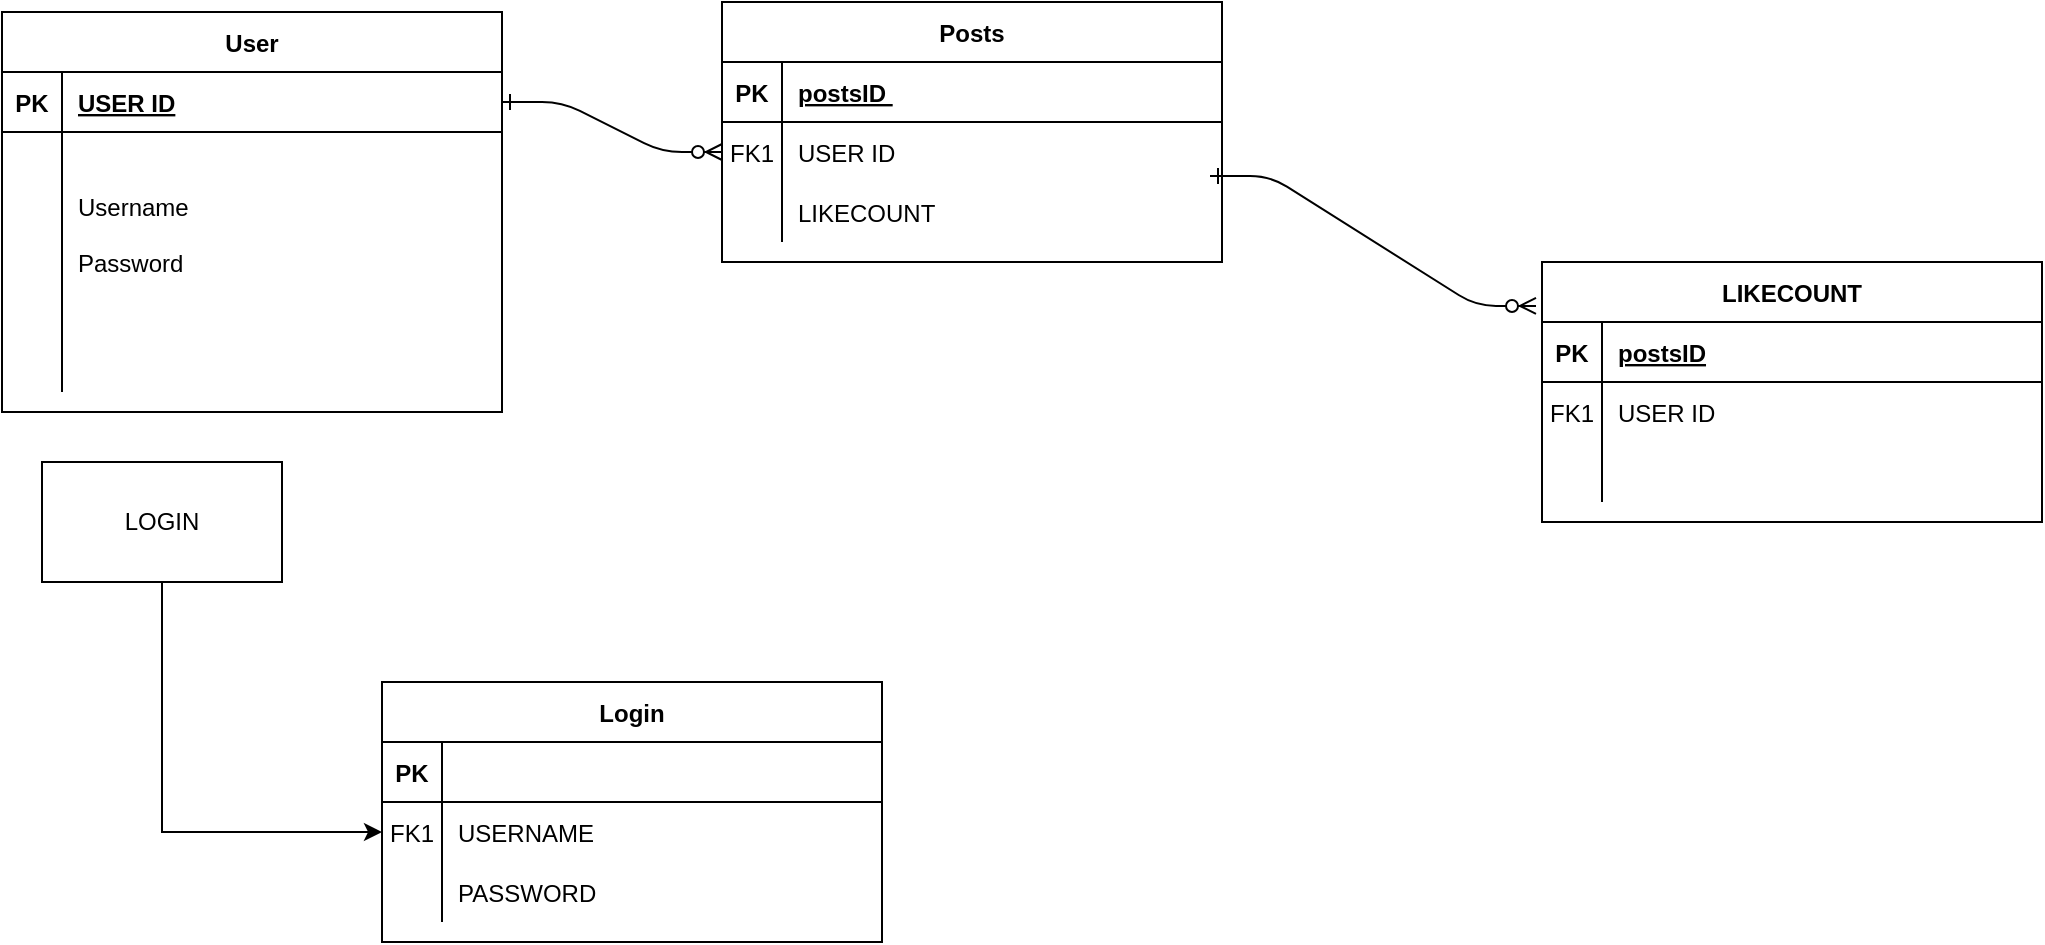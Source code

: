 <mxfile version="26.1.3">
  <diagram id="R2lEEEUBdFMjLlhIrx00" name="Page-1">
    <mxGraphModel dx="1426" dy="789" grid="1" gridSize="10" guides="1" tooltips="1" connect="1" arrows="1" fold="1" page="1" pageScale="1" pageWidth="850" pageHeight="1100" math="0" shadow="0" extFonts="Permanent Marker^https://fonts.googleapis.com/css?family=Permanent+Marker">
      <root>
        <mxCell id="0" />
        <mxCell id="1" parent="0" />
        <mxCell id="AVuHFt9B8GF5KurUxvbE-1" value="" style="edgeStyle=entityRelationEdgeStyle;endArrow=ERzeroToMany;startArrow=ERone;endFill=1;startFill=0;" edge="1" parent="1" source="AVuHFt9B8GF5KurUxvbE-24" target="AVuHFt9B8GF5KurUxvbE-7">
          <mxGeometry width="100" height="100" relative="1" as="geometry">
            <mxPoint x="340" y="720" as="sourcePoint" />
            <mxPoint x="440" y="620" as="targetPoint" />
          </mxGeometry>
        </mxCell>
        <mxCell id="AVuHFt9B8GF5KurUxvbE-2" value="" style="edgeStyle=entityRelationEdgeStyle;endArrow=ERzeroToMany;startArrow=ERone;endFill=1;startFill=0;entryX=-0.012;entryY=0.169;entryDx=0;entryDy=0;entryPerimeter=0;exitX=0.976;exitY=-0.1;exitDx=0;exitDy=0;exitPerimeter=0;" edge="1" parent="1" source="AVuHFt9B8GF5KurUxvbE-10" target="AVuHFt9B8GF5KurUxvbE-13">
          <mxGeometry width="100" height="100" relative="1" as="geometry">
            <mxPoint x="670" y="170" as="sourcePoint" />
            <mxPoint x="700" y="420" as="targetPoint" />
          </mxGeometry>
        </mxCell>
        <mxCell id="AVuHFt9B8GF5KurUxvbE-3" value="Posts" style="shape=table;startSize=30;container=1;collapsible=1;childLayout=tableLayout;fixedRows=1;rowLines=0;fontStyle=1;align=center;resizeLast=1;" vertex="1" parent="1">
          <mxGeometry x="400" y="80" width="250" height="130" as="geometry" />
        </mxCell>
        <mxCell id="AVuHFt9B8GF5KurUxvbE-4" value="" style="shape=partialRectangle;collapsible=0;dropTarget=0;pointerEvents=0;fillColor=none;points=[[0,0.5],[1,0.5]];portConstraint=eastwest;top=0;left=0;right=0;bottom=1;" vertex="1" parent="AVuHFt9B8GF5KurUxvbE-3">
          <mxGeometry y="30" width="250" height="30" as="geometry" />
        </mxCell>
        <mxCell id="AVuHFt9B8GF5KurUxvbE-5" value="PK" style="shape=partialRectangle;overflow=hidden;connectable=0;fillColor=none;top=0;left=0;bottom=0;right=0;fontStyle=1;" vertex="1" parent="AVuHFt9B8GF5KurUxvbE-4">
          <mxGeometry width="30" height="30" as="geometry">
            <mxRectangle width="30" height="30" as="alternateBounds" />
          </mxGeometry>
        </mxCell>
        <mxCell id="AVuHFt9B8GF5KurUxvbE-6" value="postsID " style="shape=partialRectangle;overflow=hidden;connectable=0;fillColor=none;top=0;left=0;bottom=0;right=0;align=left;spacingLeft=6;fontStyle=5;" vertex="1" parent="AVuHFt9B8GF5KurUxvbE-4">
          <mxGeometry x="30" width="220" height="30" as="geometry">
            <mxRectangle width="220" height="30" as="alternateBounds" />
          </mxGeometry>
        </mxCell>
        <mxCell id="AVuHFt9B8GF5KurUxvbE-7" value="" style="shape=partialRectangle;collapsible=0;dropTarget=0;pointerEvents=0;fillColor=none;points=[[0,0.5],[1,0.5]];portConstraint=eastwest;top=0;left=0;right=0;bottom=0;" vertex="1" parent="AVuHFt9B8GF5KurUxvbE-3">
          <mxGeometry y="60" width="250" height="30" as="geometry" />
        </mxCell>
        <mxCell id="AVuHFt9B8GF5KurUxvbE-8" value="FK1" style="shape=partialRectangle;overflow=hidden;connectable=0;fillColor=none;top=0;left=0;bottom=0;right=0;" vertex="1" parent="AVuHFt9B8GF5KurUxvbE-7">
          <mxGeometry width="30" height="30" as="geometry">
            <mxRectangle width="30" height="30" as="alternateBounds" />
          </mxGeometry>
        </mxCell>
        <mxCell id="AVuHFt9B8GF5KurUxvbE-9" value="USER ID" style="shape=partialRectangle;overflow=hidden;connectable=0;fillColor=none;top=0;left=0;bottom=0;right=0;align=left;spacingLeft=6;" vertex="1" parent="AVuHFt9B8GF5KurUxvbE-7">
          <mxGeometry x="30" width="220" height="30" as="geometry">
            <mxRectangle width="220" height="30" as="alternateBounds" />
          </mxGeometry>
        </mxCell>
        <mxCell id="AVuHFt9B8GF5KurUxvbE-10" value="" style="shape=partialRectangle;collapsible=0;dropTarget=0;pointerEvents=0;fillColor=none;points=[[0,0.5],[1,0.5]];portConstraint=eastwest;top=0;left=0;right=0;bottom=0;" vertex="1" parent="AVuHFt9B8GF5KurUxvbE-3">
          <mxGeometry y="90" width="250" height="30" as="geometry" />
        </mxCell>
        <mxCell id="AVuHFt9B8GF5KurUxvbE-11" value="" style="shape=partialRectangle;overflow=hidden;connectable=0;fillColor=none;top=0;left=0;bottom=0;right=0;" vertex="1" parent="AVuHFt9B8GF5KurUxvbE-10">
          <mxGeometry width="30" height="30" as="geometry">
            <mxRectangle width="30" height="30" as="alternateBounds" />
          </mxGeometry>
        </mxCell>
        <mxCell id="AVuHFt9B8GF5KurUxvbE-12" value="LIKECOUNT" style="shape=partialRectangle;overflow=hidden;connectable=0;fillColor=none;top=0;left=0;bottom=0;right=0;align=left;spacingLeft=6;" vertex="1" parent="AVuHFt9B8GF5KurUxvbE-10">
          <mxGeometry x="30" width="220" height="30" as="geometry">
            <mxRectangle width="220" height="30" as="alternateBounds" />
          </mxGeometry>
        </mxCell>
        <mxCell id="AVuHFt9B8GF5KurUxvbE-13" value="LIKECOUNT" style="shape=table;startSize=30;container=1;collapsible=1;childLayout=tableLayout;fixedRows=1;rowLines=0;fontStyle=1;align=center;resizeLast=1;" vertex="1" parent="1">
          <mxGeometry x="810" y="210" width="250" height="130" as="geometry" />
        </mxCell>
        <mxCell id="AVuHFt9B8GF5KurUxvbE-14" value="" style="shape=partialRectangle;collapsible=0;dropTarget=0;pointerEvents=0;fillColor=none;points=[[0,0.5],[1,0.5]];portConstraint=eastwest;top=0;left=0;right=0;bottom=1;" vertex="1" parent="AVuHFt9B8GF5KurUxvbE-13">
          <mxGeometry y="30" width="250" height="30" as="geometry" />
        </mxCell>
        <mxCell id="AVuHFt9B8GF5KurUxvbE-15" value="PK" style="shape=partialRectangle;overflow=hidden;connectable=0;fillColor=none;top=0;left=0;bottom=0;right=0;fontStyle=1;" vertex="1" parent="AVuHFt9B8GF5KurUxvbE-14">
          <mxGeometry width="30" height="30" as="geometry">
            <mxRectangle width="30" height="30" as="alternateBounds" />
          </mxGeometry>
        </mxCell>
        <mxCell id="AVuHFt9B8GF5KurUxvbE-16" value="postsID" style="shape=partialRectangle;overflow=hidden;connectable=0;fillColor=none;top=0;left=0;bottom=0;right=0;align=left;spacingLeft=6;fontStyle=5;" vertex="1" parent="AVuHFt9B8GF5KurUxvbE-14">
          <mxGeometry x="30" width="220" height="30" as="geometry">
            <mxRectangle width="220" height="30" as="alternateBounds" />
          </mxGeometry>
        </mxCell>
        <mxCell id="AVuHFt9B8GF5KurUxvbE-17" value="" style="shape=partialRectangle;collapsible=0;dropTarget=0;pointerEvents=0;fillColor=none;points=[[0,0.5],[1,0.5]];portConstraint=eastwest;top=0;left=0;right=0;bottom=0;" vertex="1" parent="AVuHFt9B8GF5KurUxvbE-13">
          <mxGeometry y="60" width="250" height="30" as="geometry" />
        </mxCell>
        <mxCell id="AVuHFt9B8GF5KurUxvbE-18" value="FK1" style="shape=partialRectangle;overflow=hidden;connectable=0;fillColor=none;top=0;left=0;bottom=0;right=0;" vertex="1" parent="AVuHFt9B8GF5KurUxvbE-17">
          <mxGeometry width="30" height="30" as="geometry">
            <mxRectangle width="30" height="30" as="alternateBounds" />
          </mxGeometry>
        </mxCell>
        <mxCell id="AVuHFt9B8GF5KurUxvbE-19" value="USER ID" style="shape=partialRectangle;overflow=hidden;connectable=0;fillColor=none;top=0;left=0;bottom=0;right=0;align=left;spacingLeft=6;" vertex="1" parent="AVuHFt9B8GF5KurUxvbE-17">
          <mxGeometry x="30" width="220" height="30" as="geometry">
            <mxRectangle width="220" height="30" as="alternateBounds" />
          </mxGeometry>
        </mxCell>
        <mxCell id="AVuHFt9B8GF5KurUxvbE-20" value="" style="shape=partialRectangle;collapsible=0;dropTarget=0;pointerEvents=0;fillColor=none;points=[[0,0.5],[1,0.5]];portConstraint=eastwest;top=0;left=0;right=0;bottom=0;" vertex="1" parent="AVuHFt9B8GF5KurUxvbE-13">
          <mxGeometry y="90" width="250" height="30" as="geometry" />
        </mxCell>
        <mxCell id="AVuHFt9B8GF5KurUxvbE-21" value="" style="shape=partialRectangle;overflow=hidden;connectable=0;fillColor=none;top=0;left=0;bottom=0;right=0;" vertex="1" parent="AVuHFt9B8GF5KurUxvbE-20">
          <mxGeometry width="30" height="30" as="geometry">
            <mxRectangle width="30" height="30" as="alternateBounds" />
          </mxGeometry>
        </mxCell>
        <mxCell id="AVuHFt9B8GF5KurUxvbE-22" value="" style="shape=partialRectangle;overflow=hidden;connectable=0;fillColor=none;top=0;left=0;bottom=0;right=0;align=left;spacingLeft=6;" vertex="1" parent="AVuHFt9B8GF5KurUxvbE-20">
          <mxGeometry x="30" width="220" height="30" as="geometry">
            <mxRectangle width="220" height="30" as="alternateBounds" />
          </mxGeometry>
        </mxCell>
        <mxCell id="AVuHFt9B8GF5KurUxvbE-23" value="User" style="shape=table;startSize=30;container=1;collapsible=1;childLayout=tableLayout;fixedRows=1;rowLines=0;fontStyle=1;align=center;resizeLast=1;" vertex="1" parent="1">
          <mxGeometry x="40" y="85" width="250" height="200" as="geometry" />
        </mxCell>
        <mxCell id="AVuHFt9B8GF5KurUxvbE-24" value="" style="shape=partialRectangle;collapsible=0;dropTarget=0;pointerEvents=0;fillColor=none;points=[[0,0.5],[1,0.5]];portConstraint=eastwest;top=0;left=0;right=0;bottom=1;" vertex="1" parent="AVuHFt9B8GF5KurUxvbE-23">
          <mxGeometry y="30" width="250" height="30" as="geometry" />
        </mxCell>
        <mxCell id="AVuHFt9B8GF5KurUxvbE-25" value="PK" style="shape=partialRectangle;overflow=hidden;connectable=0;fillColor=none;top=0;left=0;bottom=0;right=0;fontStyle=1;" vertex="1" parent="AVuHFt9B8GF5KurUxvbE-24">
          <mxGeometry width="30" height="30" as="geometry">
            <mxRectangle width="30" height="30" as="alternateBounds" />
          </mxGeometry>
        </mxCell>
        <mxCell id="AVuHFt9B8GF5KurUxvbE-26" value="USER ID" style="shape=partialRectangle;overflow=hidden;connectable=0;fillColor=none;top=0;left=0;bottom=0;right=0;align=left;spacingLeft=6;fontStyle=5;" vertex="1" parent="AVuHFt9B8GF5KurUxvbE-24">
          <mxGeometry x="30" width="220" height="30" as="geometry">
            <mxRectangle width="220" height="30" as="alternateBounds" />
          </mxGeometry>
        </mxCell>
        <mxCell id="AVuHFt9B8GF5KurUxvbE-27" value="" style="shape=partialRectangle;collapsible=0;dropTarget=0;pointerEvents=0;fillColor=none;points=[[0,0.5],[1,0.5]];portConstraint=eastwest;top=0;left=0;right=0;bottom=0;" vertex="1" parent="AVuHFt9B8GF5KurUxvbE-23">
          <mxGeometry y="60" width="250" height="130" as="geometry" />
        </mxCell>
        <mxCell id="AVuHFt9B8GF5KurUxvbE-28" value="" style="shape=partialRectangle;overflow=hidden;connectable=0;fillColor=none;top=0;left=0;bottom=0;right=0;" vertex="1" parent="AVuHFt9B8GF5KurUxvbE-27">
          <mxGeometry width="30" height="130" as="geometry">
            <mxRectangle width="30" height="130" as="alternateBounds" />
          </mxGeometry>
        </mxCell>
        <mxCell id="AVuHFt9B8GF5KurUxvbE-29" value="Username&#xa;&#xa;Password &#xa;&#xa;" style="shape=partialRectangle;overflow=hidden;connectable=0;fillColor=none;top=0;left=0;bottom=0;right=0;align=left;spacingLeft=6;" vertex="1" parent="AVuHFt9B8GF5KurUxvbE-27">
          <mxGeometry x="30" width="220" height="130" as="geometry">
            <mxRectangle width="220" height="130" as="alternateBounds" />
          </mxGeometry>
        </mxCell>
        <mxCell id="AVuHFt9B8GF5KurUxvbE-30" value="Login" style="shape=table;startSize=30;container=1;collapsible=1;childLayout=tableLayout;fixedRows=1;rowLines=0;fontStyle=1;align=center;resizeLast=1;" vertex="1" parent="1">
          <mxGeometry x="230" y="420" width="250" height="130" as="geometry" />
        </mxCell>
        <mxCell id="AVuHFt9B8GF5KurUxvbE-31" value="" style="shape=partialRectangle;collapsible=0;dropTarget=0;pointerEvents=0;fillColor=none;points=[[0,0.5],[1,0.5]];portConstraint=eastwest;top=0;left=0;right=0;bottom=1;" vertex="1" parent="AVuHFt9B8GF5KurUxvbE-30">
          <mxGeometry y="30" width="250" height="30" as="geometry" />
        </mxCell>
        <mxCell id="AVuHFt9B8GF5KurUxvbE-32" value="PK" style="shape=partialRectangle;overflow=hidden;connectable=0;fillColor=none;top=0;left=0;bottom=0;right=0;fontStyle=1;" vertex="1" parent="AVuHFt9B8GF5KurUxvbE-31">
          <mxGeometry width="30" height="30" as="geometry">
            <mxRectangle width="30" height="30" as="alternateBounds" />
          </mxGeometry>
        </mxCell>
        <mxCell id="AVuHFt9B8GF5KurUxvbE-33" value=" " style="shape=partialRectangle;overflow=hidden;connectable=0;fillColor=none;top=0;left=0;bottom=0;right=0;align=left;spacingLeft=6;fontStyle=5;" vertex="1" parent="AVuHFt9B8GF5KurUxvbE-31">
          <mxGeometry x="30" width="220" height="30" as="geometry">
            <mxRectangle width="220" height="30" as="alternateBounds" />
          </mxGeometry>
        </mxCell>
        <mxCell id="AVuHFt9B8GF5KurUxvbE-34" value="" style="shape=partialRectangle;collapsible=0;dropTarget=0;pointerEvents=0;fillColor=none;points=[[0,0.5],[1,0.5]];portConstraint=eastwest;top=0;left=0;right=0;bottom=0;" vertex="1" parent="AVuHFt9B8GF5KurUxvbE-30">
          <mxGeometry y="60" width="250" height="30" as="geometry" />
        </mxCell>
        <mxCell id="AVuHFt9B8GF5KurUxvbE-35" value="FK1" style="shape=partialRectangle;overflow=hidden;connectable=0;fillColor=none;top=0;left=0;bottom=0;right=0;" vertex="1" parent="AVuHFt9B8GF5KurUxvbE-34">
          <mxGeometry width="30" height="30" as="geometry">
            <mxRectangle width="30" height="30" as="alternateBounds" />
          </mxGeometry>
        </mxCell>
        <mxCell id="AVuHFt9B8GF5KurUxvbE-36" value="USERNAME" style="shape=partialRectangle;overflow=hidden;connectable=0;fillColor=none;top=0;left=0;bottom=0;right=0;align=left;spacingLeft=6;" vertex="1" parent="AVuHFt9B8GF5KurUxvbE-34">
          <mxGeometry x="30" width="220" height="30" as="geometry">
            <mxRectangle width="220" height="30" as="alternateBounds" />
          </mxGeometry>
        </mxCell>
        <mxCell id="AVuHFt9B8GF5KurUxvbE-37" value="" style="shape=partialRectangle;collapsible=0;dropTarget=0;pointerEvents=0;fillColor=none;points=[[0,0.5],[1,0.5]];portConstraint=eastwest;top=0;left=0;right=0;bottom=0;" vertex="1" parent="AVuHFt9B8GF5KurUxvbE-30">
          <mxGeometry y="90" width="250" height="30" as="geometry" />
        </mxCell>
        <mxCell id="AVuHFt9B8GF5KurUxvbE-38" value="" style="shape=partialRectangle;overflow=hidden;connectable=0;fillColor=none;top=0;left=0;bottom=0;right=0;" vertex="1" parent="AVuHFt9B8GF5KurUxvbE-37">
          <mxGeometry width="30" height="30" as="geometry">
            <mxRectangle width="30" height="30" as="alternateBounds" />
          </mxGeometry>
        </mxCell>
        <mxCell id="AVuHFt9B8GF5KurUxvbE-39" value="PASSWORD" style="shape=partialRectangle;overflow=hidden;connectable=0;fillColor=none;top=0;left=0;bottom=0;right=0;align=left;spacingLeft=6;" vertex="1" parent="AVuHFt9B8GF5KurUxvbE-37">
          <mxGeometry x="30" width="220" height="30" as="geometry">
            <mxRectangle width="220" height="30" as="alternateBounds" />
          </mxGeometry>
        </mxCell>
        <mxCell id="AVuHFt9B8GF5KurUxvbE-40" style="edgeStyle=orthogonalEdgeStyle;rounded=0;orthogonalLoop=1;jettySize=auto;html=1;exitX=0.5;exitY=1;exitDx=0;exitDy=0;entryX=0;entryY=0.5;entryDx=0;entryDy=0;" edge="1" parent="1" source="AVuHFt9B8GF5KurUxvbE-41" target="AVuHFt9B8GF5KurUxvbE-34">
          <mxGeometry relative="1" as="geometry" />
        </mxCell>
        <mxCell id="AVuHFt9B8GF5KurUxvbE-41" value="LOGIN" style="rounded=0;whiteSpace=wrap;html=1;" vertex="1" parent="1">
          <mxGeometry x="60" y="310" width="120" height="60" as="geometry" />
        </mxCell>
      </root>
    </mxGraphModel>
  </diagram>
</mxfile>
